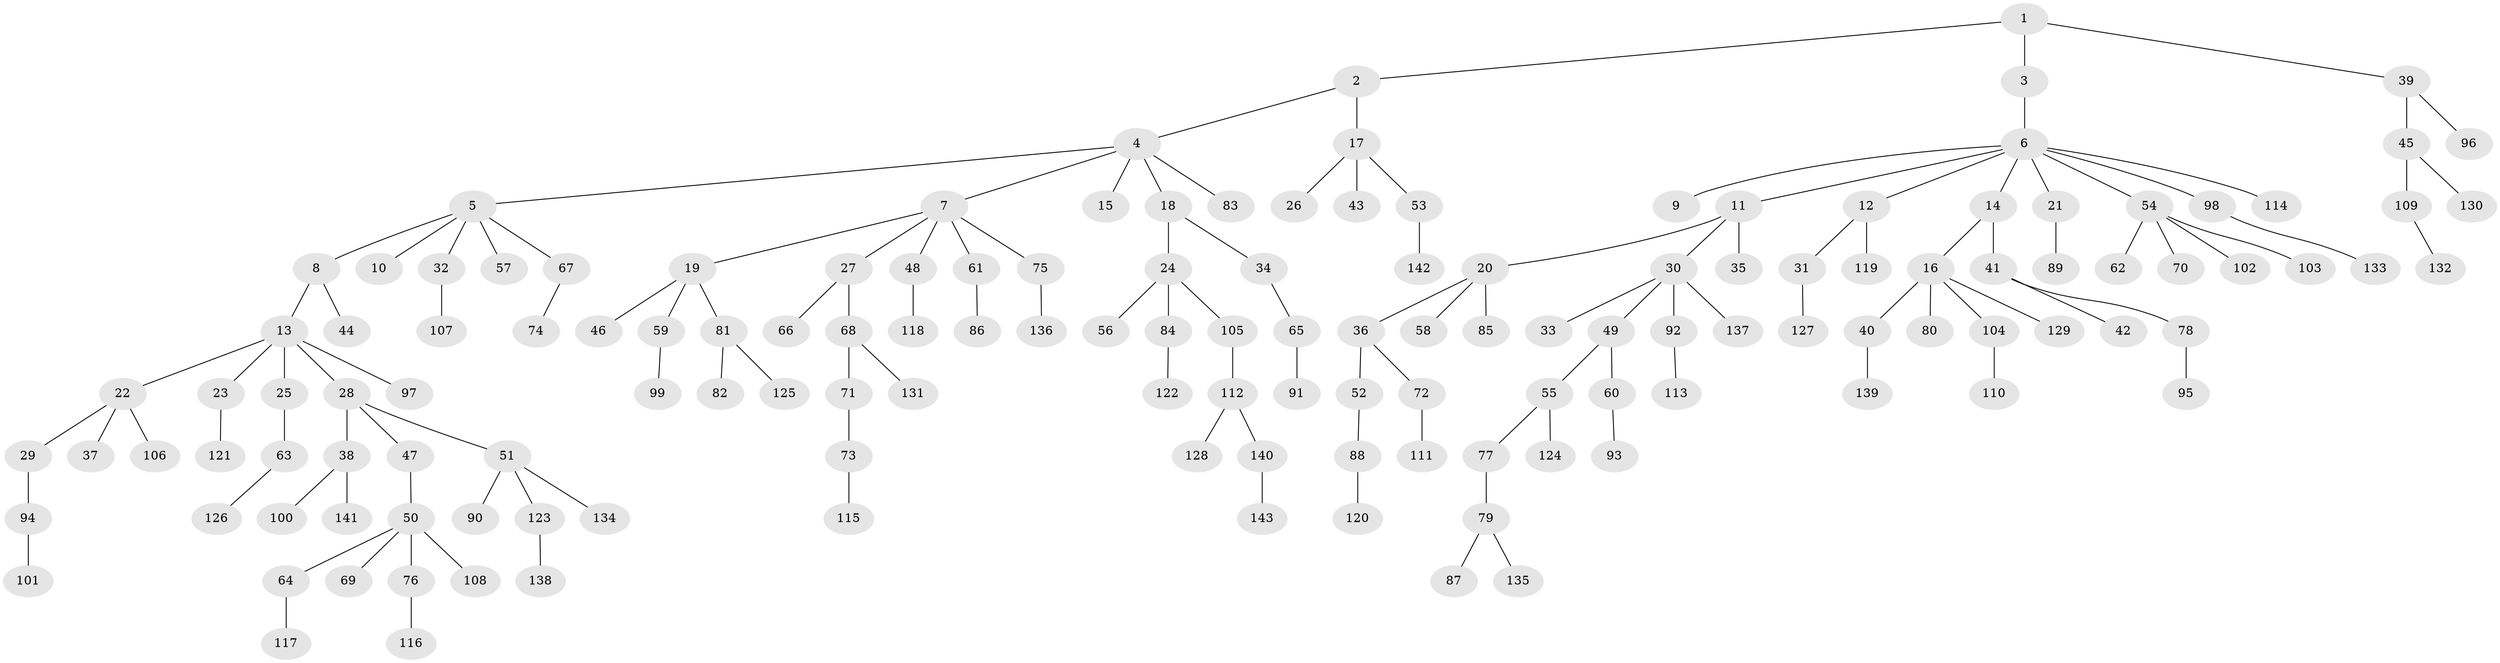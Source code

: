 // coarse degree distribution, {3: 0.13402061855670103, 7: 0.020618556701030927, 6: 0.020618556701030927, 8: 0.010309278350515464, 1: 0.5670103092783505, 2: 0.16494845360824742, 4: 0.08247422680412371}
// Generated by graph-tools (version 1.1) at 2025/52/02/27/25 19:52:10]
// undirected, 143 vertices, 142 edges
graph export_dot {
graph [start="1"]
  node [color=gray90,style=filled];
  1;
  2;
  3;
  4;
  5;
  6;
  7;
  8;
  9;
  10;
  11;
  12;
  13;
  14;
  15;
  16;
  17;
  18;
  19;
  20;
  21;
  22;
  23;
  24;
  25;
  26;
  27;
  28;
  29;
  30;
  31;
  32;
  33;
  34;
  35;
  36;
  37;
  38;
  39;
  40;
  41;
  42;
  43;
  44;
  45;
  46;
  47;
  48;
  49;
  50;
  51;
  52;
  53;
  54;
  55;
  56;
  57;
  58;
  59;
  60;
  61;
  62;
  63;
  64;
  65;
  66;
  67;
  68;
  69;
  70;
  71;
  72;
  73;
  74;
  75;
  76;
  77;
  78;
  79;
  80;
  81;
  82;
  83;
  84;
  85;
  86;
  87;
  88;
  89;
  90;
  91;
  92;
  93;
  94;
  95;
  96;
  97;
  98;
  99;
  100;
  101;
  102;
  103;
  104;
  105;
  106;
  107;
  108;
  109;
  110;
  111;
  112;
  113;
  114;
  115;
  116;
  117;
  118;
  119;
  120;
  121;
  122;
  123;
  124;
  125;
  126;
  127;
  128;
  129;
  130;
  131;
  132;
  133;
  134;
  135;
  136;
  137;
  138;
  139;
  140;
  141;
  142;
  143;
  1 -- 2;
  1 -- 3;
  1 -- 39;
  2 -- 4;
  2 -- 17;
  3 -- 6;
  4 -- 5;
  4 -- 7;
  4 -- 15;
  4 -- 18;
  4 -- 83;
  5 -- 8;
  5 -- 10;
  5 -- 32;
  5 -- 57;
  5 -- 67;
  6 -- 9;
  6 -- 11;
  6 -- 12;
  6 -- 14;
  6 -- 21;
  6 -- 54;
  6 -- 98;
  6 -- 114;
  7 -- 19;
  7 -- 27;
  7 -- 48;
  7 -- 61;
  7 -- 75;
  8 -- 13;
  8 -- 44;
  11 -- 20;
  11 -- 30;
  11 -- 35;
  12 -- 31;
  12 -- 119;
  13 -- 22;
  13 -- 23;
  13 -- 25;
  13 -- 28;
  13 -- 97;
  14 -- 16;
  14 -- 41;
  16 -- 40;
  16 -- 80;
  16 -- 104;
  16 -- 129;
  17 -- 26;
  17 -- 43;
  17 -- 53;
  18 -- 24;
  18 -- 34;
  19 -- 46;
  19 -- 59;
  19 -- 81;
  20 -- 36;
  20 -- 58;
  20 -- 85;
  21 -- 89;
  22 -- 29;
  22 -- 37;
  22 -- 106;
  23 -- 121;
  24 -- 56;
  24 -- 84;
  24 -- 105;
  25 -- 63;
  27 -- 66;
  27 -- 68;
  28 -- 38;
  28 -- 47;
  28 -- 51;
  29 -- 94;
  30 -- 33;
  30 -- 49;
  30 -- 92;
  30 -- 137;
  31 -- 127;
  32 -- 107;
  34 -- 65;
  36 -- 52;
  36 -- 72;
  38 -- 100;
  38 -- 141;
  39 -- 45;
  39 -- 96;
  40 -- 139;
  41 -- 42;
  41 -- 78;
  45 -- 109;
  45 -- 130;
  47 -- 50;
  48 -- 118;
  49 -- 55;
  49 -- 60;
  50 -- 64;
  50 -- 69;
  50 -- 76;
  50 -- 108;
  51 -- 90;
  51 -- 123;
  51 -- 134;
  52 -- 88;
  53 -- 142;
  54 -- 62;
  54 -- 70;
  54 -- 102;
  54 -- 103;
  55 -- 77;
  55 -- 124;
  59 -- 99;
  60 -- 93;
  61 -- 86;
  63 -- 126;
  64 -- 117;
  65 -- 91;
  67 -- 74;
  68 -- 71;
  68 -- 131;
  71 -- 73;
  72 -- 111;
  73 -- 115;
  75 -- 136;
  76 -- 116;
  77 -- 79;
  78 -- 95;
  79 -- 87;
  79 -- 135;
  81 -- 82;
  81 -- 125;
  84 -- 122;
  88 -- 120;
  92 -- 113;
  94 -- 101;
  98 -- 133;
  104 -- 110;
  105 -- 112;
  109 -- 132;
  112 -- 128;
  112 -- 140;
  123 -- 138;
  140 -- 143;
}
